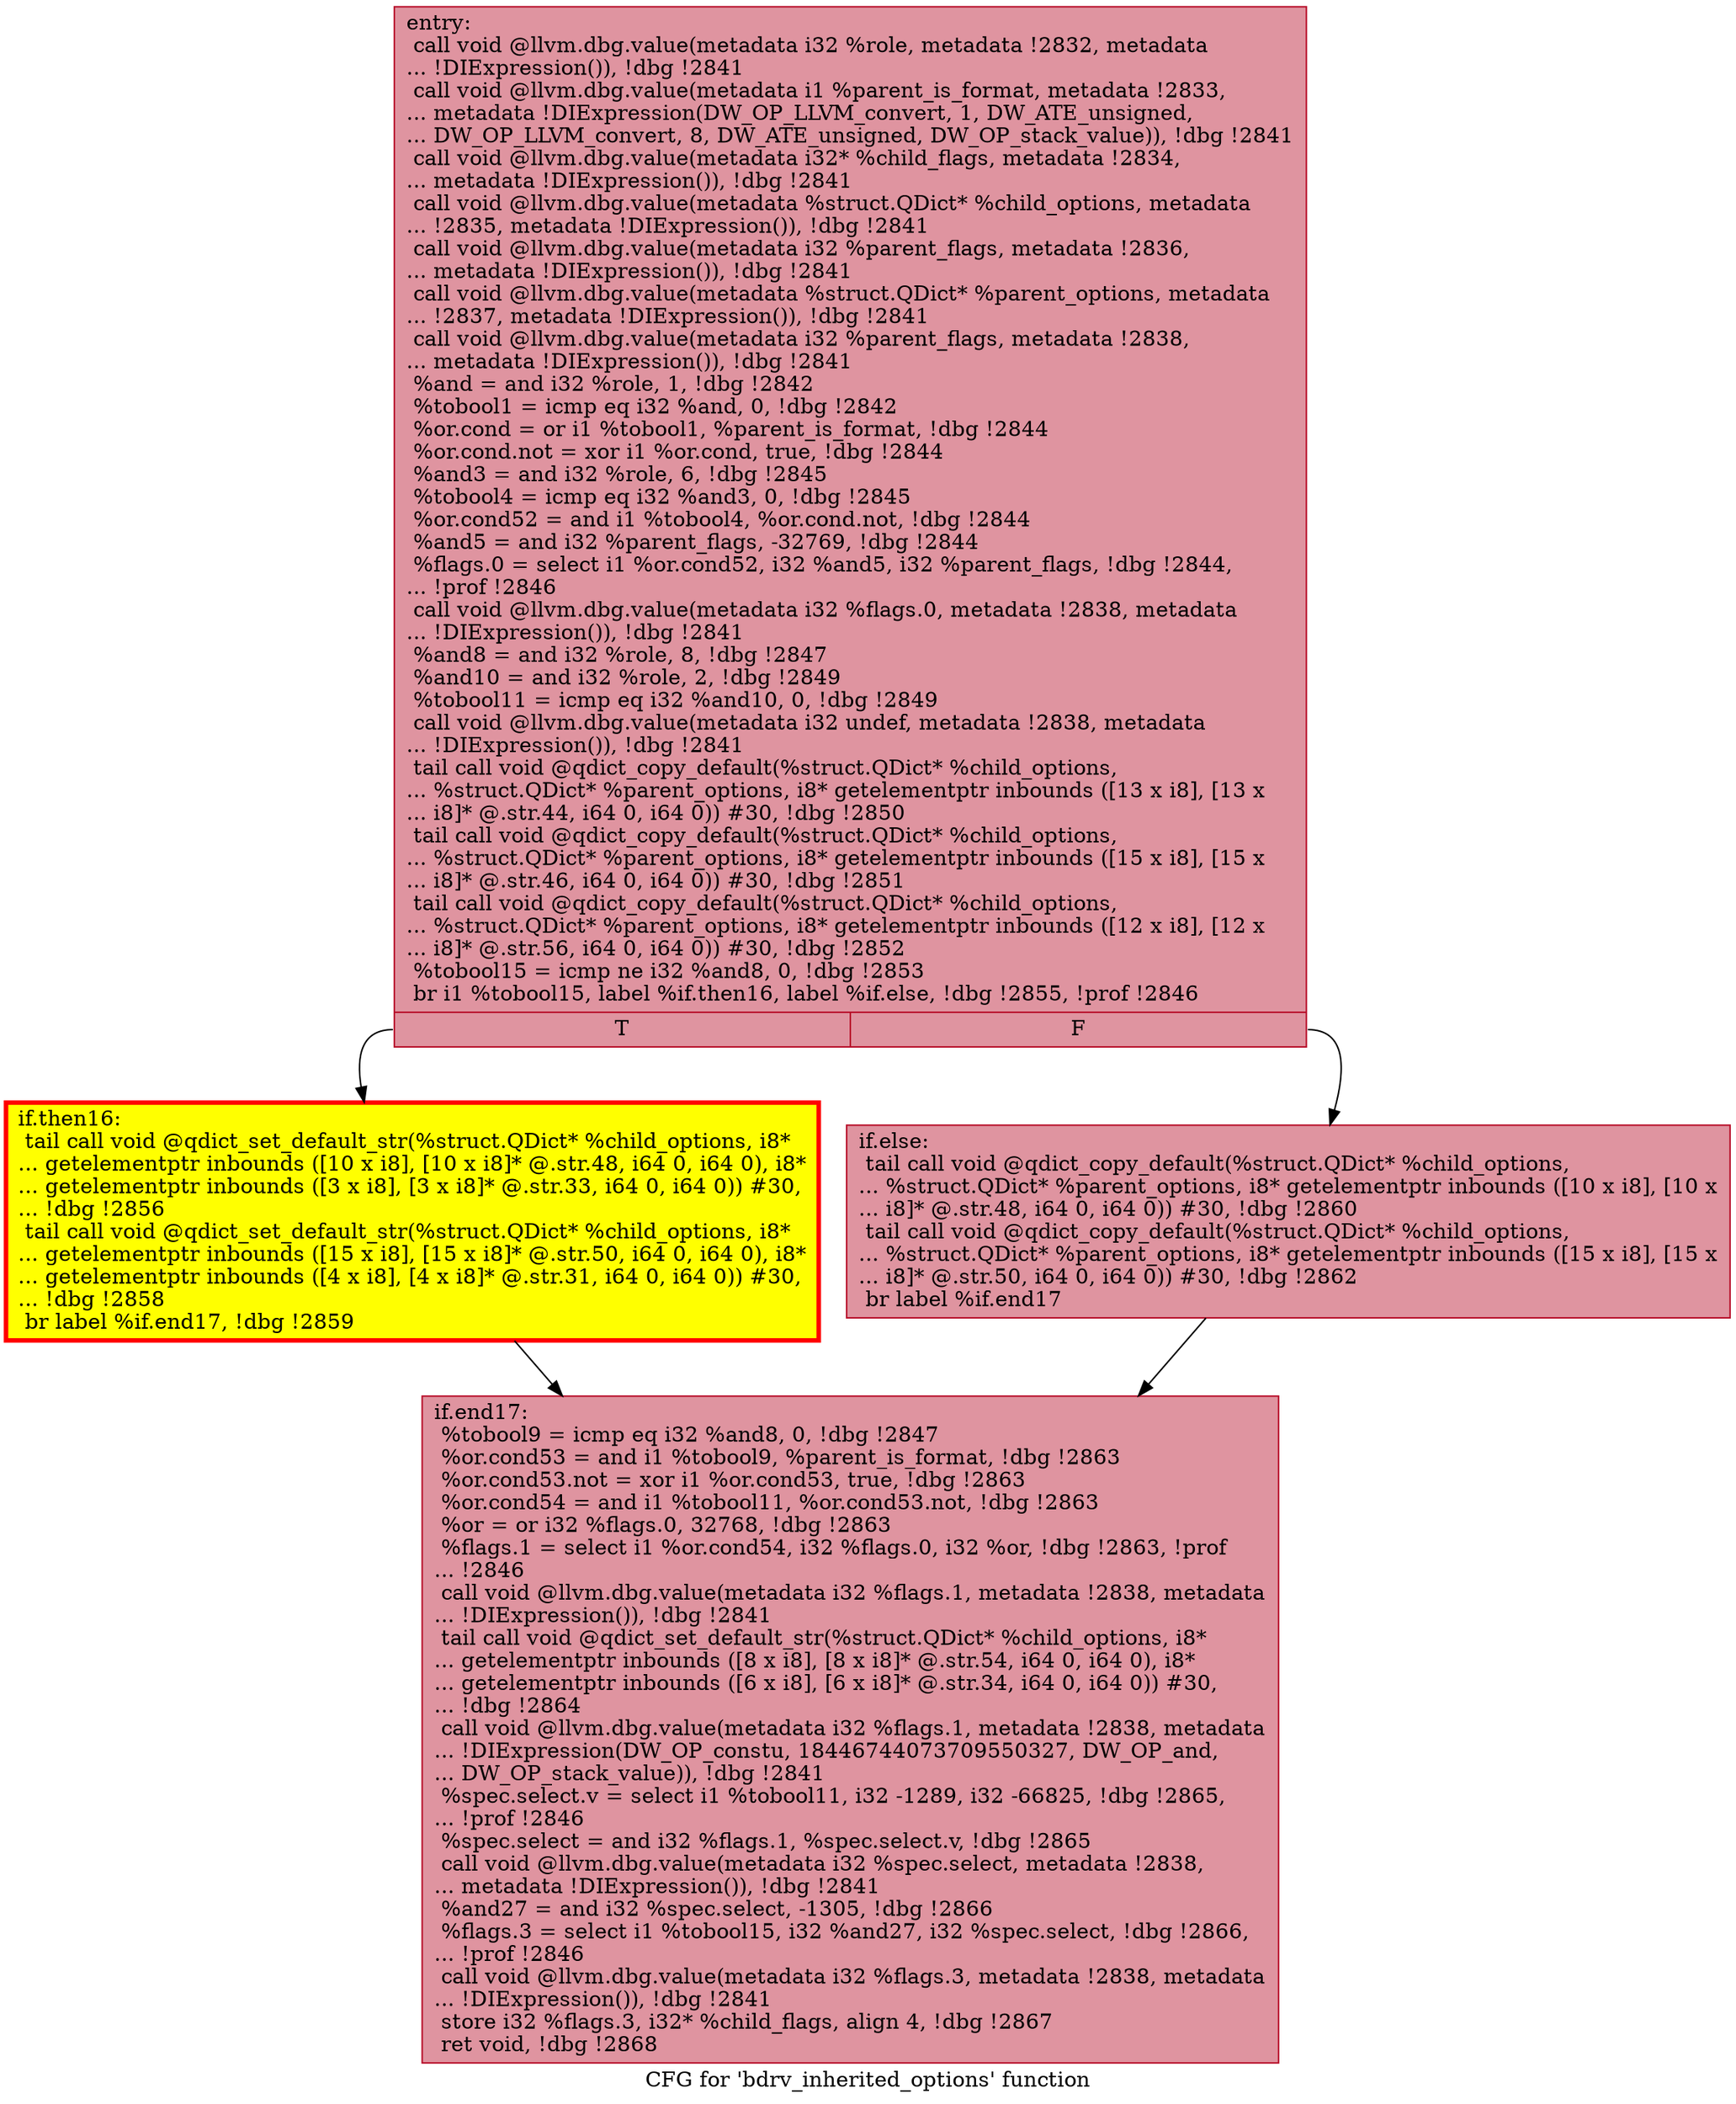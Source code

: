 digraph "CFG for 'bdrv_inherited_options' function" {
	label="CFG for 'bdrv_inherited_options' function";

	Node0x55906e7b1bc0 [shape=record,color="#b70d28ff", style=filled, fillcolor="#b70d2870",label="{entry:\l  call void @llvm.dbg.value(metadata i32 %role, metadata !2832, metadata\l... !DIExpression()), !dbg !2841\l  call void @llvm.dbg.value(metadata i1 %parent_is_format, metadata !2833,\l... metadata !DIExpression(DW_OP_LLVM_convert, 1, DW_ATE_unsigned,\l... DW_OP_LLVM_convert, 8, DW_ATE_unsigned, DW_OP_stack_value)), !dbg !2841\l  call void @llvm.dbg.value(metadata i32* %child_flags, metadata !2834,\l... metadata !DIExpression()), !dbg !2841\l  call void @llvm.dbg.value(metadata %struct.QDict* %child_options, metadata\l... !2835, metadata !DIExpression()), !dbg !2841\l  call void @llvm.dbg.value(metadata i32 %parent_flags, metadata !2836,\l... metadata !DIExpression()), !dbg !2841\l  call void @llvm.dbg.value(metadata %struct.QDict* %parent_options, metadata\l... !2837, metadata !DIExpression()), !dbg !2841\l  call void @llvm.dbg.value(metadata i32 %parent_flags, metadata !2838,\l... metadata !DIExpression()), !dbg !2841\l  %and = and i32 %role, 1, !dbg !2842\l  %tobool1 = icmp eq i32 %and, 0, !dbg !2842\l  %or.cond = or i1 %tobool1, %parent_is_format, !dbg !2844\l  %or.cond.not = xor i1 %or.cond, true, !dbg !2844\l  %and3 = and i32 %role, 6, !dbg !2845\l  %tobool4 = icmp eq i32 %and3, 0, !dbg !2845\l  %or.cond52 = and i1 %tobool4, %or.cond.not, !dbg !2844\l  %and5 = and i32 %parent_flags, -32769, !dbg !2844\l  %flags.0 = select i1 %or.cond52, i32 %and5, i32 %parent_flags, !dbg !2844,\l... !prof !2846\l  call void @llvm.dbg.value(metadata i32 %flags.0, metadata !2838, metadata\l... !DIExpression()), !dbg !2841\l  %and8 = and i32 %role, 8, !dbg !2847\l  %and10 = and i32 %role, 2, !dbg !2849\l  %tobool11 = icmp eq i32 %and10, 0, !dbg !2849\l  call void @llvm.dbg.value(metadata i32 undef, metadata !2838, metadata\l... !DIExpression()), !dbg !2841\l  tail call void @qdict_copy_default(%struct.QDict* %child_options,\l... %struct.QDict* %parent_options, i8* getelementptr inbounds ([13 x i8], [13 x\l... i8]* @.str.44, i64 0, i64 0)) #30, !dbg !2850\l  tail call void @qdict_copy_default(%struct.QDict* %child_options,\l... %struct.QDict* %parent_options, i8* getelementptr inbounds ([15 x i8], [15 x\l... i8]* @.str.46, i64 0, i64 0)) #30, !dbg !2851\l  tail call void @qdict_copy_default(%struct.QDict* %child_options,\l... %struct.QDict* %parent_options, i8* getelementptr inbounds ([12 x i8], [12 x\l... i8]* @.str.56, i64 0, i64 0)) #30, !dbg !2852\l  %tobool15 = icmp ne i32 %and8, 0, !dbg !2853\l  br i1 %tobool15, label %if.then16, label %if.else, !dbg !2855, !prof !2846\l|{<s0>T|<s1>F}}"];
	Node0x55906e7b1bc0:s0 -> Node0x55906e7b99b0;
	Node0x55906e7b1bc0:s1 -> Node0x55906e7b9a50;
	Node0x55906e7b99b0 [shape=record,penwidth=3.0, style="filled", color="red", fillcolor="yellow",label="{if.then16:                                        \l  tail call void @qdict_set_default_str(%struct.QDict* %child_options, i8*\l... getelementptr inbounds ([10 x i8], [10 x i8]* @.str.48, i64 0, i64 0), i8*\l... getelementptr inbounds ([3 x i8], [3 x i8]* @.str.33, i64 0, i64 0)) #30,\l... !dbg !2856\l  tail call void @qdict_set_default_str(%struct.QDict* %child_options, i8*\l... getelementptr inbounds ([15 x i8], [15 x i8]* @.str.50, i64 0, i64 0), i8*\l... getelementptr inbounds ([4 x i8], [4 x i8]* @.str.31, i64 0, i64 0)) #30,\l... !dbg !2858\l  br label %if.end17, !dbg !2859\l}"];
	Node0x55906e7b99b0 -> Node0x55906e7b9a00;
	Node0x55906e7b9a50 [shape=record,color="#b70d28ff", style=filled, fillcolor="#b70d2870",label="{if.else:                                          \l  tail call void @qdict_copy_default(%struct.QDict* %child_options,\l... %struct.QDict* %parent_options, i8* getelementptr inbounds ([10 x i8], [10 x\l... i8]* @.str.48, i64 0, i64 0)) #30, !dbg !2860\l  tail call void @qdict_copy_default(%struct.QDict* %child_options,\l... %struct.QDict* %parent_options, i8* getelementptr inbounds ([15 x i8], [15 x\l... i8]* @.str.50, i64 0, i64 0)) #30, !dbg !2862\l  br label %if.end17\l}"];
	Node0x55906e7b9a50 -> Node0x55906e7b9a00;
	Node0x55906e7b9a00 [shape=record,color="#b70d28ff", style=filled, fillcolor="#b70d2870",label="{if.end17:                                         \l  %tobool9 = icmp eq i32 %and8, 0, !dbg !2847\l  %or.cond53 = and i1 %tobool9, %parent_is_format, !dbg !2863\l  %or.cond53.not = xor i1 %or.cond53, true, !dbg !2863\l  %or.cond54 = and i1 %tobool11, %or.cond53.not, !dbg !2863\l  %or = or i32 %flags.0, 32768, !dbg !2863\l  %flags.1 = select i1 %or.cond54, i32 %flags.0, i32 %or, !dbg !2863, !prof\l... !2846\l  call void @llvm.dbg.value(metadata i32 %flags.1, metadata !2838, metadata\l... !DIExpression()), !dbg !2841\l  tail call void @qdict_set_default_str(%struct.QDict* %child_options, i8*\l... getelementptr inbounds ([8 x i8], [8 x i8]* @.str.54, i64 0, i64 0), i8*\l... getelementptr inbounds ([6 x i8], [6 x i8]* @.str.34, i64 0, i64 0)) #30,\l... !dbg !2864\l  call void @llvm.dbg.value(metadata i32 %flags.1, metadata !2838, metadata\l... !DIExpression(DW_OP_constu, 18446744073709550327, DW_OP_and,\l... DW_OP_stack_value)), !dbg !2841\l  %spec.select.v = select i1 %tobool11, i32 -1289, i32 -66825, !dbg !2865,\l... !prof !2846\l  %spec.select = and i32 %flags.1, %spec.select.v, !dbg !2865\l  call void @llvm.dbg.value(metadata i32 %spec.select, metadata !2838,\l... metadata !DIExpression()), !dbg !2841\l  %and27 = and i32 %spec.select, -1305, !dbg !2866\l  %flags.3 = select i1 %tobool15, i32 %and27, i32 %spec.select, !dbg !2866,\l... !prof !2846\l  call void @llvm.dbg.value(metadata i32 %flags.3, metadata !2838, metadata\l... !DIExpression()), !dbg !2841\l  store i32 %flags.3, i32* %child_flags, align 4, !dbg !2867\l  ret void, !dbg !2868\l}"];
}
